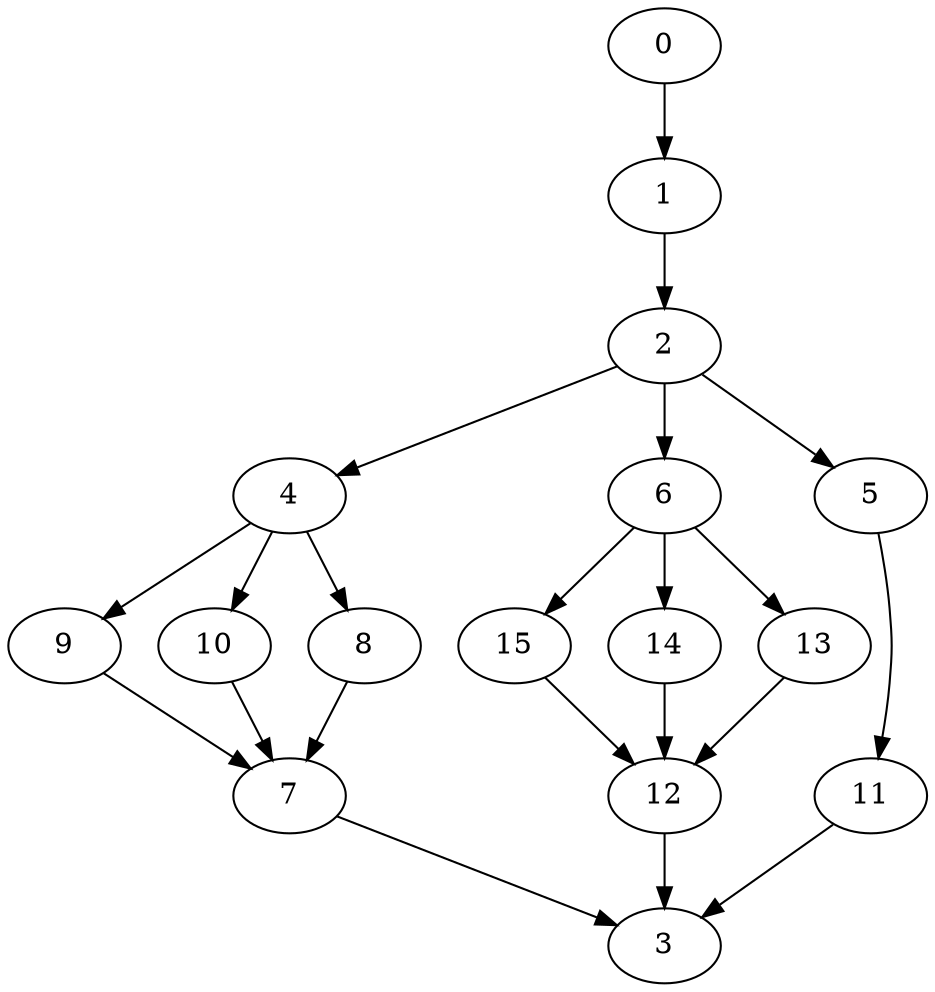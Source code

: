 digraph "SeriesParallel-MaxBf-3_Nodes_16_CCR_1.00_WeightType_Random#6" {
	graph ["Duplicate states"=0,
		GraphType=S_P,
		"Max states in OPEN"=0,
		Modes="120000ms; topo-ordered tasks, ; Pruning: task equivalence, fixed order ready list, ; F-value: ; Optimisation: best schedule length (\
SL) optimisation on equal, ",
		NumberOfTasks=16,
		"Pruned using list schedule length"=160979,
		"States removed from OPEN"=0,
		TargetSystem="Homogeneous-4",
		"Time to schedule (ms)"=787,
		"Total idle time"=109,
		"Total schedule length"=75,
		"Total sequential time"=132,
		"Total states created"=293443
	];
	0	["Finish time"=3,
		Processor=0,
		"Start time"=0,
		Weight=3];
	1	["Finish time"=17,
		Processor=0,
		"Start time"=3,
		Weight=14];
	0 -> 1	[Weight=2];
	2	["Finish time"=27,
		Processor=0,
		"Start time"=17,
		Weight=10];
	1 -> 2	[Weight=3];
	4	["Finish time"=33,
		Processor=0,
		"Start time"=27,
		Weight=6];
	2 -> 4	[Weight=10];
	6	["Finish time"=35,
		Processor=1,
		"Start time"=32,
		Weight=3];
	2 -> 6	[Weight=5];
	5	["Finish time"=49,
		Processor=2,
		"Start time"=36,
		Weight=13];
	2 -> 5	[Weight=9];
	9	["Finish time"=47,
		Processor=0,
		"Start time"=36,
		Weight=11];
	4 -> 9	[Weight=5];
	10	["Finish time"=36,
		Processor=0,
		"Start time"=33,
		Weight=3];
	4 -> 10	[Weight=8];
	8	["Finish time"=39,
		Processor=3,
		"Start time"=35,
		Weight=4];
	4 -> 8	[Weight=2];
	15	["Finish time"=50,
		Processor=1,
		"Start time"=39,
		Weight=11];
	6 -> 15	[Weight=10];
	14	["Finish time"=54,
		Processor=3,
		"Start time"=45,
		Weight=9];
	6 -> 14	[Weight=10];
	13	["Finish time"=39,
		Processor=1,
		"Start time"=35,
		Weight=4];
	6 -> 13	[Weight=9];
	7	["Finish time"=61,
		Processor=0,
		"Start time"=47,
		Weight=14];
	9 -> 7	[Weight=6];
	11	["Finish time"=62,
		Processor=2,
		"Start time"=49,
		Weight=13];
	5 -> 11	[Weight=4];
	10 -> 7	[Weight=8];
	12	["Finish time"=64,
		Processor=0,
		"Start time"=61,
		Weight=3];
	15 -> 12	[Weight=7];
	8 -> 7	[Weight=5];
	14 -> 12	[Weight=7];
	13 -> 12	[Weight=7];
	3	["Finish time"=75,
		Processor=0,
		"Start time"=64,
		Weight=11];
	7 -> 3	[Weight=5];
	11 -> 3	[Weight=2];
	12 -> 3	[Weight=8];
}
